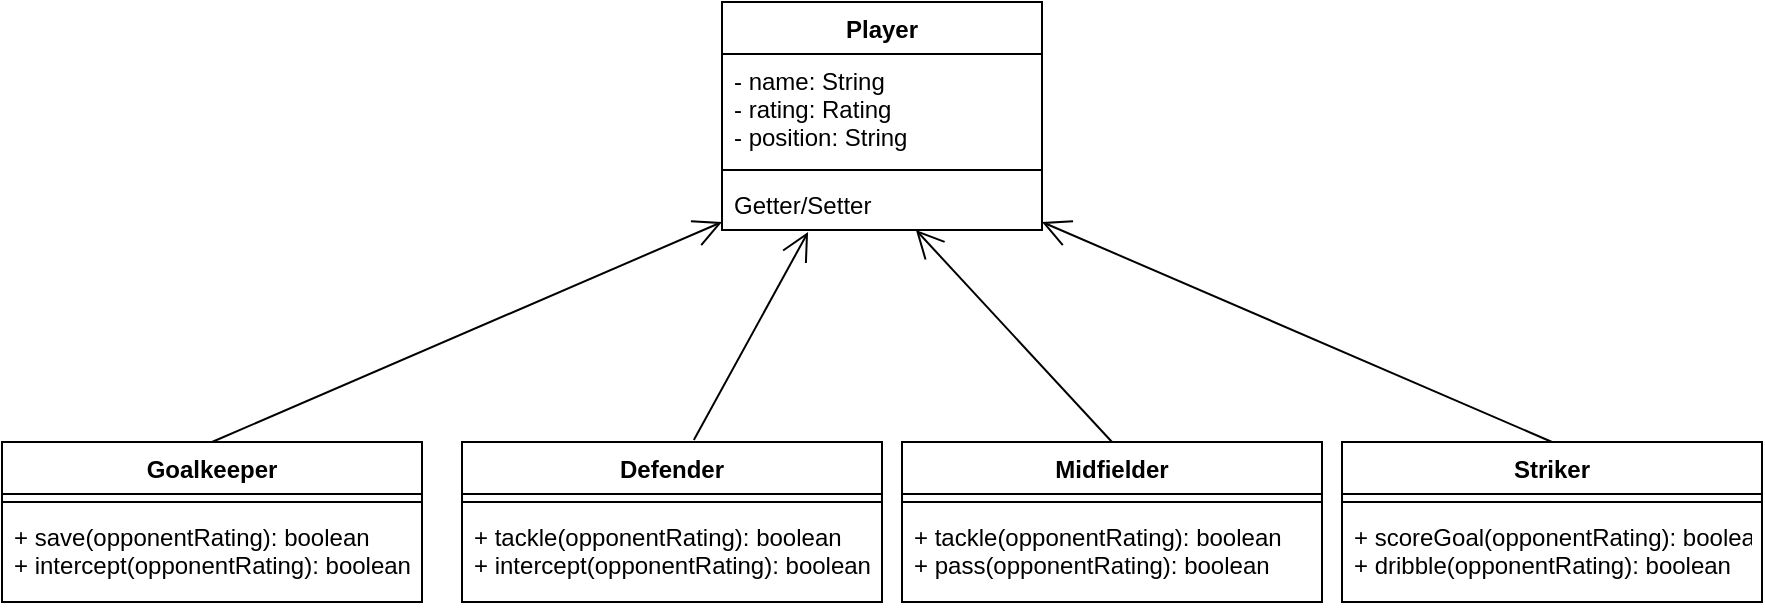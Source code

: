 <mxfile version="15.6.6" type="device"><diagram id="C5RBs43oDa-KdzZeNtuy" name="Page-1"><mxGraphModel dx="1422" dy="762" grid="1" gridSize="10" guides="1" tooltips="1" connect="1" arrows="1" fold="1" page="1" pageScale="1" pageWidth="827" pageHeight="1169" math="0" shadow="0"><root><mxCell id="WIyWlLk6GJQsqaUBKTNV-0"/><mxCell id="WIyWlLk6GJQsqaUBKTNV-1" parent="WIyWlLk6GJQsqaUBKTNV-0"/><mxCell id="1j9FvkRy1_332ZGUbQP6-0" value="Player" style="swimlane;fontStyle=1;align=center;verticalAlign=top;childLayout=stackLayout;horizontal=1;startSize=26;horizontalStack=0;resizeParent=1;resizeParentMax=0;resizeLast=0;collapsible=1;marginBottom=0;fontColor=default;fillColor=default;strokeColor=default;" vertex="1" parent="WIyWlLk6GJQsqaUBKTNV-1"><mxGeometry x="380" y="270" width="160" height="114" as="geometry"/></mxCell><mxCell id="1j9FvkRy1_332ZGUbQP6-1" value="- name: String&#10;- rating: Rating&#10;- position: String" style="text;strokeColor=none;fillColor=none;align=left;verticalAlign=top;spacingLeft=4;spacingRight=4;overflow=hidden;rotatable=0;points=[[0,0.5],[1,0.5]];portConstraint=eastwest;fontColor=default;" vertex="1" parent="1j9FvkRy1_332ZGUbQP6-0"><mxGeometry y="26" width="160" height="54" as="geometry"/></mxCell><mxCell id="1j9FvkRy1_332ZGUbQP6-2" value="" style="line;strokeWidth=1;fillColor=none;align=left;verticalAlign=middle;spacingTop=-1;spacingLeft=3;spacingRight=3;rotatable=0;labelPosition=right;points=[];portConstraint=eastwest;fontColor=default;" vertex="1" parent="1j9FvkRy1_332ZGUbQP6-0"><mxGeometry y="80" width="160" height="8" as="geometry"/></mxCell><mxCell id="1j9FvkRy1_332ZGUbQP6-3" value="Getter/Setter" style="text;strokeColor=none;fillColor=none;align=left;verticalAlign=top;spacingLeft=4;spacingRight=4;overflow=hidden;rotatable=0;points=[[0,0.5],[1,0.5]];portConstraint=eastwest;fontColor=default;" vertex="1" parent="1j9FvkRy1_332ZGUbQP6-0"><mxGeometry y="88" width="160" height="26" as="geometry"/></mxCell><mxCell id="1j9FvkRy1_332ZGUbQP6-7" value="Goalkeeper" style="swimlane;fontStyle=1;align=center;verticalAlign=top;childLayout=stackLayout;horizontal=1;startSize=26;horizontalStack=0;resizeParent=1;resizeParentMax=0;resizeLast=0;collapsible=1;marginBottom=0;fontColor=default;fillColor=default;strokeColor=default;" vertex="1" parent="WIyWlLk6GJQsqaUBKTNV-1"><mxGeometry x="20" y="490" width="210" height="80" as="geometry"/></mxCell><mxCell id="1j9FvkRy1_332ZGUbQP6-9" value="" style="line;strokeWidth=1;fillColor=none;align=left;verticalAlign=middle;spacingTop=-1;spacingLeft=3;spacingRight=3;rotatable=0;labelPosition=right;points=[];portConstraint=eastwest;fontColor=default;" vertex="1" parent="1j9FvkRy1_332ZGUbQP6-7"><mxGeometry y="26" width="210" height="8" as="geometry"/></mxCell><mxCell id="1j9FvkRy1_332ZGUbQP6-10" value="+ save(opponentRating): boolean&#10;+ intercept(opponentRating): boolean" style="text;strokeColor=none;fillColor=none;align=left;verticalAlign=top;spacingLeft=4;spacingRight=4;overflow=hidden;rotatable=0;points=[[0,0.5],[1,0.5]];portConstraint=eastwest;fontColor=default;" vertex="1" parent="1j9FvkRy1_332ZGUbQP6-7"><mxGeometry y="34" width="210" height="46" as="geometry"/></mxCell><mxCell id="1j9FvkRy1_332ZGUbQP6-15" value="Defender" style="swimlane;fontStyle=1;align=center;verticalAlign=top;childLayout=stackLayout;horizontal=1;startSize=26;horizontalStack=0;resizeParent=1;resizeParentMax=0;resizeLast=0;collapsible=1;marginBottom=0;fontColor=default;fillColor=default;strokeColor=default;" vertex="1" parent="WIyWlLk6GJQsqaUBKTNV-1"><mxGeometry x="250" y="490" width="210" height="80" as="geometry"/></mxCell><mxCell id="1j9FvkRy1_332ZGUbQP6-16" value="" style="line;strokeWidth=1;fillColor=none;align=left;verticalAlign=middle;spacingTop=-1;spacingLeft=3;spacingRight=3;rotatable=0;labelPosition=right;points=[];portConstraint=eastwest;fontColor=default;" vertex="1" parent="1j9FvkRy1_332ZGUbQP6-15"><mxGeometry y="26" width="210" height="8" as="geometry"/></mxCell><mxCell id="1j9FvkRy1_332ZGUbQP6-17" value="+ tackle(opponentRating): boolean&#10;+ intercept(opponentRating): boolean" style="text;strokeColor=none;fillColor=none;align=left;verticalAlign=top;spacingLeft=4;spacingRight=4;overflow=hidden;rotatable=0;points=[[0,0.5],[1,0.5]];portConstraint=eastwest;fontColor=default;" vertex="1" parent="1j9FvkRy1_332ZGUbQP6-15"><mxGeometry y="34" width="210" height="46" as="geometry"/></mxCell><mxCell id="1j9FvkRy1_332ZGUbQP6-18" value="Midfielder" style="swimlane;fontStyle=1;align=center;verticalAlign=top;childLayout=stackLayout;horizontal=1;startSize=26;horizontalStack=0;resizeParent=1;resizeParentMax=0;resizeLast=0;collapsible=1;marginBottom=0;fontColor=default;fillColor=default;strokeColor=default;" vertex="1" parent="WIyWlLk6GJQsqaUBKTNV-1"><mxGeometry x="470" y="490" width="210" height="80" as="geometry"/></mxCell><mxCell id="1j9FvkRy1_332ZGUbQP6-19" value="" style="line;strokeWidth=1;fillColor=none;align=left;verticalAlign=middle;spacingTop=-1;spacingLeft=3;spacingRight=3;rotatable=0;labelPosition=right;points=[];portConstraint=eastwest;fontColor=default;" vertex="1" parent="1j9FvkRy1_332ZGUbQP6-18"><mxGeometry y="26" width="210" height="8" as="geometry"/></mxCell><mxCell id="1j9FvkRy1_332ZGUbQP6-20" value="+ tackle(opponentRating): boolean&#10;+ pass(opponentRating): boolean" style="text;strokeColor=none;fillColor=none;align=left;verticalAlign=top;spacingLeft=4;spacingRight=4;overflow=hidden;rotatable=0;points=[[0,0.5],[1,0.5]];portConstraint=eastwest;fontColor=default;" vertex="1" parent="1j9FvkRy1_332ZGUbQP6-18"><mxGeometry y="34" width="210" height="46" as="geometry"/></mxCell><mxCell id="1j9FvkRy1_332ZGUbQP6-21" value="Striker" style="swimlane;fontStyle=1;align=center;verticalAlign=top;childLayout=stackLayout;horizontal=1;startSize=26;horizontalStack=0;resizeParent=1;resizeParentMax=0;resizeLast=0;collapsible=1;marginBottom=0;fontColor=default;fillColor=default;strokeColor=default;" vertex="1" parent="WIyWlLk6GJQsqaUBKTNV-1"><mxGeometry x="690" y="490" width="210" height="80" as="geometry"/></mxCell><mxCell id="1j9FvkRy1_332ZGUbQP6-22" value="" style="line;strokeWidth=1;fillColor=none;align=left;verticalAlign=middle;spacingTop=-1;spacingLeft=3;spacingRight=3;rotatable=0;labelPosition=right;points=[];portConstraint=eastwest;fontColor=default;" vertex="1" parent="1j9FvkRy1_332ZGUbQP6-21"><mxGeometry y="26" width="210" height="8" as="geometry"/></mxCell><mxCell id="1j9FvkRy1_332ZGUbQP6-23" value="+ scoreGoal(opponentRating): boolean&#10;+ dribble(opponentRating): boolean" style="text;strokeColor=none;fillColor=none;align=left;verticalAlign=top;spacingLeft=4;spacingRight=4;overflow=hidden;rotatable=0;points=[[0,0.5],[1,0.5]];portConstraint=eastwest;fontColor=default;" vertex="1" parent="1j9FvkRy1_332ZGUbQP6-21"><mxGeometry y="34" width="210" height="46" as="geometry"/></mxCell><mxCell id="1j9FvkRy1_332ZGUbQP6-39" value="" style="endArrow=open;endFill=1;endSize=12;html=1;rounded=0;labelBackgroundColor=default;fontColor=default;strokeColor=default;exitX=0.5;exitY=0;exitDx=0;exitDy=0;" edge="1" parent="WIyWlLk6GJQsqaUBKTNV-1" source="1j9FvkRy1_332ZGUbQP6-7"><mxGeometry width="160" relative="1" as="geometry"><mxPoint x="330" y="390" as="sourcePoint"/><mxPoint x="380" y="380" as="targetPoint"/></mxGeometry></mxCell><mxCell id="1j9FvkRy1_332ZGUbQP6-40" value="" style="endArrow=open;endFill=1;endSize=12;html=1;rounded=0;labelBackgroundColor=default;fontColor=default;strokeColor=default;exitX=0.552;exitY=-0.012;exitDx=0;exitDy=0;exitPerimeter=0;entryX=0.269;entryY=1.038;entryDx=0;entryDy=0;entryPerimeter=0;" edge="1" parent="WIyWlLk6GJQsqaUBKTNV-1" source="1j9FvkRy1_332ZGUbQP6-15" target="1j9FvkRy1_332ZGUbQP6-3"><mxGeometry width="160" relative="1" as="geometry"><mxPoint x="370" y="460" as="sourcePoint"/><mxPoint x="420" y="390" as="targetPoint"/></mxGeometry></mxCell><mxCell id="1j9FvkRy1_332ZGUbQP6-41" value="" style="endArrow=open;endFill=1;endSize=12;html=1;rounded=0;labelBackgroundColor=default;fontColor=default;strokeColor=default;exitX=0.5;exitY=0;exitDx=0;exitDy=0;entryX=0.606;entryY=1;entryDx=0;entryDy=0;entryPerimeter=0;" edge="1" parent="WIyWlLk6GJQsqaUBKTNV-1" source="1j9FvkRy1_332ZGUbQP6-18" target="1j9FvkRy1_332ZGUbQP6-3"><mxGeometry width="160" relative="1" as="geometry"><mxPoint x="570" y="480" as="sourcePoint"/><mxPoint x="490" y="380" as="targetPoint"/></mxGeometry></mxCell><mxCell id="1j9FvkRy1_332ZGUbQP6-42" value="" style="endArrow=open;endFill=1;endSize=12;html=1;rounded=0;labelBackgroundColor=default;fontColor=default;strokeColor=default;exitX=0.5;exitY=0;exitDx=0;exitDy=0;" edge="1" parent="WIyWlLk6GJQsqaUBKTNV-1" source="1j9FvkRy1_332ZGUbQP6-21"><mxGeometry width="160" relative="1" as="geometry"><mxPoint x="710" y="440" as="sourcePoint"/><mxPoint x="540" y="380" as="targetPoint"/></mxGeometry></mxCell></root></mxGraphModel></diagram></mxfile>